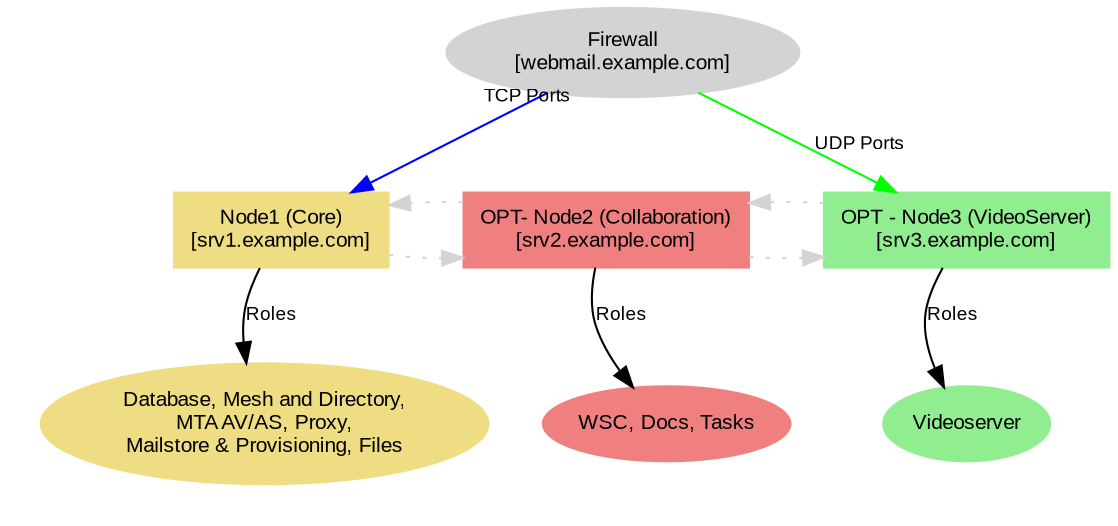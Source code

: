 digraph NetworkWithPortForwarding {
    rankdir=TB;
    node [shape=box, style=filled, fontname="Arial", fontsize=10];

    // Firewall node
    "Firewall" [label="Firewall\n[webmail.example.com]", shape=ellipse, style=filled, color=lightgrey];

    // First Node: Hosting Database, Mesh and Directory, etc.
    "Node1 (Server)" [label="Node1 (Core)\n[srv1.example.com]", shape=box, style=filled, color=lightgoldenrod];

    subgraph cluster_roles_node1 {
        label = ""; // Remove default cluster label
        color = none; // Remove box boundary

        "RolesNode1" [label="Database, Mesh and Directory,\nMTA AV/AS, Proxy,\nMailstore & Provisioning, Files", 
                      shape=ellipse, style=filled, color=lightgoldenrod, fontname="Arial", fontsize=10];
    }

    // Second Node: Hosting WSC, Docs, and Tasks
    "Node2 (Server)" [label="OPT- Node2 (Collaboration)\n[srv2.example.com]", shape=box, style=filled, color=lightcoral];

    subgraph cluster_roles_node2 {
        label = ""; // Remove default cluster label
        color = none; // Remove box boundary

        "RolesNode2" [label="WSC, Docs, Tasks", 
                      shape=ellipse, style=filled, color=lightcoral, fontname="Arial", fontsize=10];
    }

    // Third Node: Hosting Videoserver
    "Node3 (Server)" [label="OPT - Node3 (VideoServer)\n[srv3.example.com]", shape=box, style=filled, color=lightgreen];

    subgraph cluster_roles_node3 {
        label = ""; // Remove default cluster label
        color = none; // Remove box boundary

        "RolesNode3" [label="Videoserver", 
                      shape=ellipse, style=filled, color=lightgreen, fontname="Arial", fontsize=10];
    }

    // Rank constraints to place Firewall above other nodes
    { rank=min; "Firewall"; }
    { rank=same; "Node1 (Server)"; "Node2 (Server)"; "Node3 (Server)"; }

    // Port forwarding arrows
    "Firewall" -> "Node1 (Server)" [color=blue, taillabel="TCP Ports", labeldistance=1, labelangle=-15, fontname="Arial", fontsize=9];
    "Firewall" -> "Node3 (Server)" [label="UDP Ports", color=green, fontname="Arial", fontsize=9];

    // Connect nodes to their respective roles with visible edges
    "Node1 (Server)" -> "RolesNode1" [label="Roles", color=black, fontname="Arial", fontsize=9];
    "Node2 (Server)" -> "RolesNode2" [label="Roles", color=black, fontname="Arial", fontsize=9];
    "Node3 (Server)" -> "RolesNode3" [label="Roles", color=black, fontname="Arial", fontsize=9];

    // Network-like connections between nodes using dashed lines (corrected to directed edges)
    "Node1 (Server)" -> "Node2 (Server)" [style=dotted, color=lightgrey];
    "Node2 (Server)" -> "Node3 (Server)" [style=dotted, color=lightgrey];
    "Node3 (Server)" -> "Node2 (Server)" [style=dotted, color=lightgrey];
    "Node2 (Server)" -> "Node1 (Server)" [style=dotted, color=lightgrey];

    // Connect nodes to their respective roles (invisible links for structure)
    "Node1 (Server)" -> "RolesNode1" [style=invis];
    "Node2 (Server)" -> "RolesNode2" [style=invis];
    "Node3 (Server)" -> "RolesNode3" [style=invis];
}
